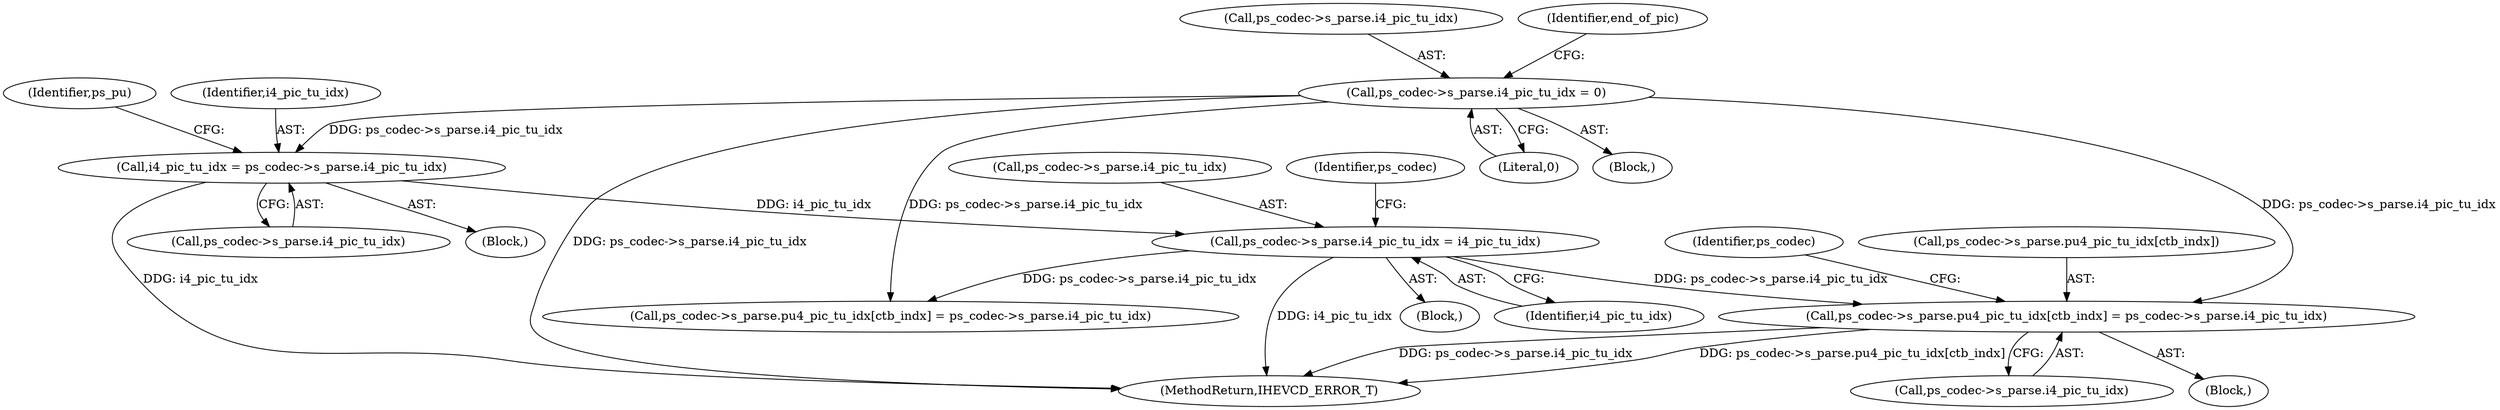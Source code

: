 digraph "0_Android_2b9fb0c2074d370a254b35e2489de2d94943578d@array" {
"1002438" [label="(Call,ps_codec->s_parse.pu4_pic_tu_idx[ctb_indx] = ps_codec->s_parse.i4_pic_tu_idx)"];
"1001072" [label="(Call,ps_codec->s_parse.i4_pic_tu_idx = 0)"];
"1001887" [label="(Call,ps_codec->s_parse.i4_pic_tu_idx = i4_pic_tu_idx)"];
"1001804" [label="(Call,i4_pic_tu_idx = ps_codec->s_parse.i4_pic_tu_idx)"];
"1001887" [label="(Call,ps_codec->s_parse.i4_pic_tu_idx = i4_pic_tu_idx)"];
"1002446" [label="(Call,ps_codec->s_parse.i4_pic_tu_idx)"];
"1001073" [label="(Call,ps_codec->s_parse.i4_pic_tu_idx)"];
"1001813" [label="(Identifier,ps_pu)"];
"1002587" [label="(Identifier,ps_codec)"];
"1002439" [label="(Call,ps_codec->s_parse.pu4_pic_tu_idx[ctb_indx])"];
"1001805" [label="(Identifier,i4_pic_tu_idx)"];
"1001888" [label="(Call,ps_codec->s_parse.i4_pic_tu_idx)"];
"1001893" [label="(Identifier,i4_pic_tu_idx)"];
"1001869" [label="(Block,)"];
"1001806" [label="(Call,ps_codec->s_parse.i4_pic_tu_idx)"];
"1001897" [label="(Identifier,ps_codec)"];
"1001804" [label="(Call,i4_pic_tu_idx = ps_codec->s_parse.i4_pic_tu_idx)"];
"1002301" [label="(Block,)"];
"1001080" [label="(Identifier,end_of_pic)"];
"1001078" [label="(Literal,0)"];
"1001784" [label="(Block,)"];
"1001072" [label="(Call,ps_codec->s_parse.i4_pic_tu_idx = 0)"];
"1001060" [label="(Block,)"];
"1004845" [label="(MethodReturn,IHEVCD_ERROR_T)"];
"1002438" [label="(Call,ps_codec->s_parse.pu4_pic_tu_idx[ctb_indx] = ps_codec->s_parse.i4_pic_tu_idx)"];
"1002571" [label="(Call,ps_codec->s_parse.pu4_pic_tu_idx[ctb_indx] = ps_codec->s_parse.i4_pic_tu_idx)"];
"1002438" -> "1002301"  [label="AST: "];
"1002438" -> "1002446"  [label="CFG: "];
"1002439" -> "1002438"  [label="AST: "];
"1002446" -> "1002438"  [label="AST: "];
"1002587" -> "1002438"  [label="CFG: "];
"1002438" -> "1004845"  [label="DDG: ps_codec->s_parse.i4_pic_tu_idx"];
"1002438" -> "1004845"  [label="DDG: ps_codec->s_parse.pu4_pic_tu_idx[ctb_indx]"];
"1001072" -> "1002438"  [label="DDG: ps_codec->s_parse.i4_pic_tu_idx"];
"1001887" -> "1002438"  [label="DDG: ps_codec->s_parse.i4_pic_tu_idx"];
"1001072" -> "1001060"  [label="AST: "];
"1001072" -> "1001078"  [label="CFG: "];
"1001073" -> "1001072"  [label="AST: "];
"1001078" -> "1001072"  [label="AST: "];
"1001080" -> "1001072"  [label="CFG: "];
"1001072" -> "1004845"  [label="DDG: ps_codec->s_parse.i4_pic_tu_idx"];
"1001072" -> "1001804"  [label="DDG: ps_codec->s_parse.i4_pic_tu_idx"];
"1001072" -> "1002571"  [label="DDG: ps_codec->s_parse.i4_pic_tu_idx"];
"1001887" -> "1001869"  [label="AST: "];
"1001887" -> "1001893"  [label="CFG: "];
"1001888" -> "1001887"  [label="AST: "];
"1001893" -> "1001887"  [label="AST: "];
"1001897" -> "1001887"  [label="CFG: "];
"1001887" -> "1004845"  [label="DDG: i4_pic_tu_idx"];
"1001804" -> "1001887"  [label="DDG: i4_pic_tu_idx"];
"1001887" -> "1002571"  [label="DDG: ps_codec->s_parse.i4_pic_tu_idx"];
"1001804" -> "1001784"  [label="AST: "];
"1001804" -> "1001806"  [label="CFG: "];
"1001805" -> "1001804"  [label="AST: "];
"1001806" -> "1001804"  [label="AST: "];
"1001813" -> "1001804"  [label="CFG: "];
"1001804" -> "1004845"  [label="DDG: i4_pic_tu_idx"];
}
